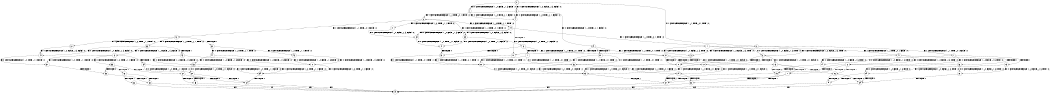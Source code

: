 digraph BCG {
size = "7, 10.5";
center = TRUE;
node [shape = circle];
0 [peripheries = 2];
0 -> 1 [label = "EX !0 !ATOMIC_EXCH_BRANCH (1, +0, FALSE, +1, 3, FALSE) !:0:"];
0 -> 2 [label = "EX !1 !ATOMIC_EXCH_BRANCH (1, +1, TRUE, +0, 1, TRUE) !:0:"];
0 -> 3 [label = "EX !0 !ATOMIC_EXCH_BRANCH (1, +0, FALSE, +1, 3, FALSE) !:0:"];
1 -> 4 [label = "EX !0 !ATOMIC_EXCH_BRANCH (1, +0, TRUE, +1, 1, FALSE) !:0:"];
2 -> 5 [label = "EX !0 !ATOMIC_EXCH_BRANCH (1, +0, FALSE, +1, 3, TRUE) !:0:"];
2 -> 6 [label = "EX !0 !ATOMIC_EXCH_BRANCH (1, +0, FALSE, +1, 3, TRUE) !:0:"];
2 -> 7 [label = "EX !1 !ATOMIC_EXCH_BRANCH (1, +1, TRUE, +0, 1, FALSE) !:0:"];
3 -> 4 [label = "EX !0 !ATOMIC_EXCH_BRANCH (1, +0, TRUE, +1, 1, FALSE) !:0:"];
3 -> 8 [label = "EX !1 !ATOMIC_EXCH_BRANCH (1, +1, TRUE, +0, 1, TRUE) !:0:"];
3 -> 9 [label = "EX !0 !ATOMIC_EXCH_BRANCH (1, +0, TRUE, +1, 1, FALSE) !:0:"];
4 -> 10 [label = "TERMINATE !0"];
5 -> 11 [label = "TERMINATE !0"];
6 -> 11 [label = "TERMINATE !0"];
6 -> 12 [label = "TERMINATE !0"];
6 -> 13 [label = "EX !1 !ATOMIC_EXCH_BRANCH (1, +1, TRUE, +0, 1, FALSE) !:0:"];
7 -> 14 [label = "EX !0 !ATOMIC_EXCH_BRANCH (1, +0, FALSE, +1, 3, TRUE) !:0:"];
7 -> 15 [label = "TERMINATE !1"];
7 -> 16 [label = "EX !0 !ATOMIC_EXCH_BRANCH (1, +0, FALSE, +1, 3, TRUE) !:0:"];
8 -> 17 [label = "EX !0 !ATOMIC_EXCH_BRANCH (1, +0, TRUE, +1, 1, TRUE) !:0:"];
8 -> 18 [label = "EX !1 !ATOMIC_EXCH_BRANCH (1, +1, TRUE, +0, 1, FALSE) !:0:"];
8 -> 19 [label = "EX !0 !ATOMIC_EXCH_BRANCH (1, +0, TRUE, +1, 1, TRUE) !:0:"];
9 -> 10 [label = "TERMINATE !0"];
9 -> 20 [label = "TERMINATE !0"];
9 -> 21 [label = "EX !1 !ATOMIC_EXCH_BRANCH (1, +1, TRUE, +0, 1, TRUE) !:0:"];
10 -> 22 [label = "EX !1 !ATOMIC_EXCH_BRANCH (1, +1, TRUE, +0, 1, TRUE) !:1:"];
11 -> 23 [label = "EX !1 !ATOMIC_EXCH_BRANCH (1, +1, TRUE, +0, 1, FALSE) !:1:"];
12 -> 23 [label = "EX !1 !ATOMIC_EXCH_BRANCH (1, +1, TRUE, +0, 1, FALSE) !:1:"];
12 -> 24 [label = "EX !1 !ATOMIC_EXCH_BRANCH (1, +1, TRUE, +0, 1, FALSE) !:1:"];
13 -> 25 [label = "TERMINATE !0"];
13 -> 26 [label = "TERMINATE !1"];
13 -> 27 [label = "TERMINATE !0"];
14 -> 25 [label = "TERMINATE !0"];
15 -> 28 [label = "EX !0 !ATOMIC_EXCH_BRANCH (1, +0, FALSE, +1, 3, TRUE) !:0:"];
15 -> 29 [label = "EX !0 !ATOMIC_EXCH_BRANCH (1, +0, FALSE, +1, 3, TRUE) !:0:"];
16 -> 25 [label = "TERMINATE !0"];
16 -> 26 [label = "TERMINATE !1"];
16 -> 27 [label = "TERMINATE !0"];
17 -> 30 [label = "EX !0 !ATOMIC_EXCH_BRANCH (1, +0, FALSE, +1, 3, FALSE) !:0:"];
18 -> 31 [label = "EX !0 !ATOMIC_EXCH_BRANCH (1, +0, TRUE, +1, 1, TRUE) !:0:"];
18 -> 32 [label = "TERMINATE !1"];
18 -> 33 [label = "EX !0 !ATOMIC_EXCH_BRANCH (1, +0, TRUE, +1, 1, TRUE) !:0:"];
19 -> 30 [label = "EX !0 !ATOMIC_EXCH_BRANCH (1, +0, FALSE, +1, 3, FALSE) !:0:"];
19 -> 34 [label = "EX !1 !ATOMIC_EXCH_BRANCH (1, +1, TRUE, +0, 1, TRUE) !:0:"];
19 -> 35 [label = "EX !0 !ATOMIC_EXCH_BRANCH (1, +0, FALSE, +1, 3, FALSE) !:0:"];
20 -> 22 [label = "EX !1 !ATOMIC_EXCH_BRANCH (1, +1, TRUE, +0, 1, TRUE) !:1:"];
20 -> 36 [label = "EX !1 !ATOMIC_EXCH_BRANCH (1, +1, TRUE, +0, 1, TRUE) !:1:"];
21 -> 11 [label = "TERMINATE !0"];
21 -> 12 [label = "TERMINATE !0"];
21 -> 13 [label = "EX !1 !ATOMIC_EXCH_BRANCH (1, +1, TRUE, +0, 1, FALSE) !:0:"];
22 -> 23 [label = "EX !1 !ATOMIC_EXCH_BRANCH (1, +1, TRUE, +0, 1, FALSE) !:1:"];
23 -> 37 [label = "TERMINATE !1"];
24 -> 37 [label = "TERMINATE !1"];
24 -> 38 [label = "TERMINATE !1"];
25 -> 37 [label = "TERMINATE !1"];
26 -> 39 [label = "TERMINATE !0"];
26 -> 40 [label = "TERMINATE !0"];
27 -> 37 [label = "TERMINATE !1"];
27 -> 38 [label = "TERMINATE !1"];
28 -> 39 [label = "TERMINATE !0"];
29 -> 39 [label = "TERMINATE !0"];
29 -> 40 [label = "TERMINATE !0"];
30 -> 41 [label = "EX !0 !ATOMIC_EXCH_BRANCH (1, +0, TRUE, +1, 1, FALSE) !:0:"];
31 -> 42 [label = "EX !0 !ATOMIC_EXCH_BRANCH (1, +0, FALSE, +1, 3, FALSE) !:0:"];
32 -> 43 [label = "EX !0 !ATOMIC_EXCH_BRANCH (1, +0, TRUE, +1, 1, TRUE) !:0:"];
32 -> 44 [label = "EX !0 !ATOMIC_EXCH_BRANCH (1, +0, TRUE, +1, 1, TRUE) !:0:"];
33 -> 42 [label = "EX !0 !ATOMIC_EXCH_BRANCH (1, +0, FALSE, +1, 3, FALSE) !:0:"];
33 -> 45 [label = "TERMINATE !1"];
33 -> 46 [label = "EX !0 !ATOMIC_EXCH_BRANCH (1, +0, FALSE, +1, 3, FALSE) !:0:"];
34 -> 5 [label = "EX !0 !ATOMIC_EXCH_BRANCH (1, +0, FALSE, +1, 3, TRUE) !:0:"];
34 -> 47 [label = "EX !1 !ATOMIC_EXCH_BRANCH (1, +1, TRUE, +0, 1, FALSE) !:0:"];
34 -> 6 [label = "EX !0 !ATOMIC_EXCH_BRANCH (1, +0, FALSE, +1, 3, TRUE) !:0:"];
35 -> 41 [label = "EX !0 !ATOMIC_EXCH_BRANCH (1, +0, TRUE, +1, 1, FALSE) !:0:"];
35 -> 8 [label = "EX !1 !ATOMIC_EXCH_BRANCH (1, +1, TRUE, +0, 1, TRUE) !:0:"];
35 -> 48 [label = "EX !0 !ATOMIC_EXCH_BRANCH (1, +0, TRUE, +1, 1, FALSE) !:0:"];
36 -> 23 [label = "EX !1 !ATOMIC_EXCH_BRANCH (1, +1, TRUE, +0, 1, FALSE) !:1:"];
36 -> 24 [label = "EX !1 !ATOMIC_EXCH_BRANCH (1, +1, TRUE, +0, 1, FALSE) !:1:"];
37 -> 49 [label = "exit"];
38 -> 49 [label = "exit"];
39 -> 49 [label = "exit"];
40 -> 49 [label = "exit"];
41 -> 50 [label = "TERMINATE !0"];
42 -> 51 [label = "EX !0 !ATOMIC_EXCH_BRANCH (1, +0, TRUE, +1, 1, FALSE) !:0:"];
43 -> 52 [label = "EX !0 !ATOMIC_EXCH_BRANCH (1, +0, FALSE, +1, 3, FALSE) !:0:"];
44 -> 52 [label = "EX !0 !ATOMIC_EXCH_BRANCH (1, +0, FALSE, +1, 3, FALSE) !:0:"];
44 -> 53 [label = "EX !0 !ATOMIC_EXCH_BRANCH (1, +0, FALSE, +1, 3, FALSE) !:0:"];
45 -> 52 [label = "EX !0 !ATOMIC_EXCH_BRANCH (1, +0, FALSE, +1, 3, FALSE) !:0:"];
45 -> 53 [label = "EX !0 !ATOMIC_EXCH_BRANCH (1, +0, FALSE, +1, 3, FALSE) !:0:"];
46 -> 51 [label = "EX !0 !ATOMIC_EXCH_BRANCH (1, +0, TRUE, +1, 1, FALSE) !:0:"];
46 -> 54 [label = "TERMINATE !1"];
46 -> 55 [label = "EX !0 !ATOMIC_EXCH_BRANCH (1, +0, TRUE, +1, 1, FALSE) !:0:"];
47 -> 14 [label = "EX !0 !ATOMIC_EXCH_BRANCH (1, +0, FALSE, +1, 3, TRUE) !:0:"];
47 -> 56 [label = "TERMINATE !1"];
47 -> 16 [label = "EX !0 !ATOMIC_EXCH_BRANCH (1, +0, FALSE, +1, 3, TRUE) !:0:"];
48 -> 50 [label = "TERMINATE !0"];
48 -> 57 [label = "TERMINATE !0"];
48 -> 21 [label = "EX !1 !ATOMIC_EXCH_BRANCH (1, +1, TRUE, +0, 1, TRUE) !:0:"];
50 -> 22 [label = "EX !1 !ATOMIC_EXCH_BRANCH (1, +1, TRUE, +0, 1, TRUE) !:1:"];
51 -> 58 [label = "TERMINATE !0"];
52 -> 59 [label = "EX !0 !ATOMIC_EXCH_BRANCH (1, +0, TRUE, +1, 1, FALSE) !:0:"];
53 -> 59 [label = "EX !0 !ATOMIC_EXCH_BRANCH (1, +0, TRUE, +1, 1, FALSE) !:0:"];
53 -> 60 [label = "EX !0 !ATOMIC_EXCH_BRANCH (1, +0, TRUE, +1, 1, FALSE) !:0:"];
54 -> 59 [label = "EX !0 !ATOMIC_EXCH_BRANCH (1, +0, TRUE, +1, 1, FALSE) !:0:"];
54 -> 60 [label = "EX !0 !ATOMIC_EXCH_BRANCH (1, +0, TRUE, +1, 1, FALSE) !:0:"];
55 -> 58 [label = "TERMINATE !0"];
55 -> 61 [label = "TERMINATE !1"];
55 -> 62 [label = "TERMINATE !0"];
56 -> 28 [label = "EX !0 !ATOMIC_EXCH_BRANCH (1, +0, FALSE, +1, 3, TRUE) !:0:"];
56 -> 29 [label = "EX !0 !ATOMIC_EXCH_BRANCH (1, +0, FALSE, +1, 3, TRUE) !:0:"];
57 -> 22 [label = "EX !1 !ATOMIC_EXCH_BRANCH (1, +1, TRUE, +0, 1, TRUE) !:1:"];
57 -> 36 [label = "EX !1 !ATOMIC_EXCH_BRANCH (1, +1, TRUE, +0, 1, TRUE) !:1:"];
58 -> 63 [label = "TERMINATE !1"];
59 -> 64 [label = "TERMINATE !0"];
60 -> 64 [label = "TERMINATE !0"];
60 -> 65 [label = "TERMINATE !0"];
61 -> 64 [label = "TERMINATE !0"];
61 -> 65 [label = "TERMINATE !0"];
62 -> 63 [label = "TERMINATE !1"];
62 -> 66 [label = "TERMINATE !1"];
63 -> 49 [label = "exit"];
64 -> 49 [label = "exit"];
65 -> 49 [label = "exit"];
66 -> 49 [label = "exit"];
}
